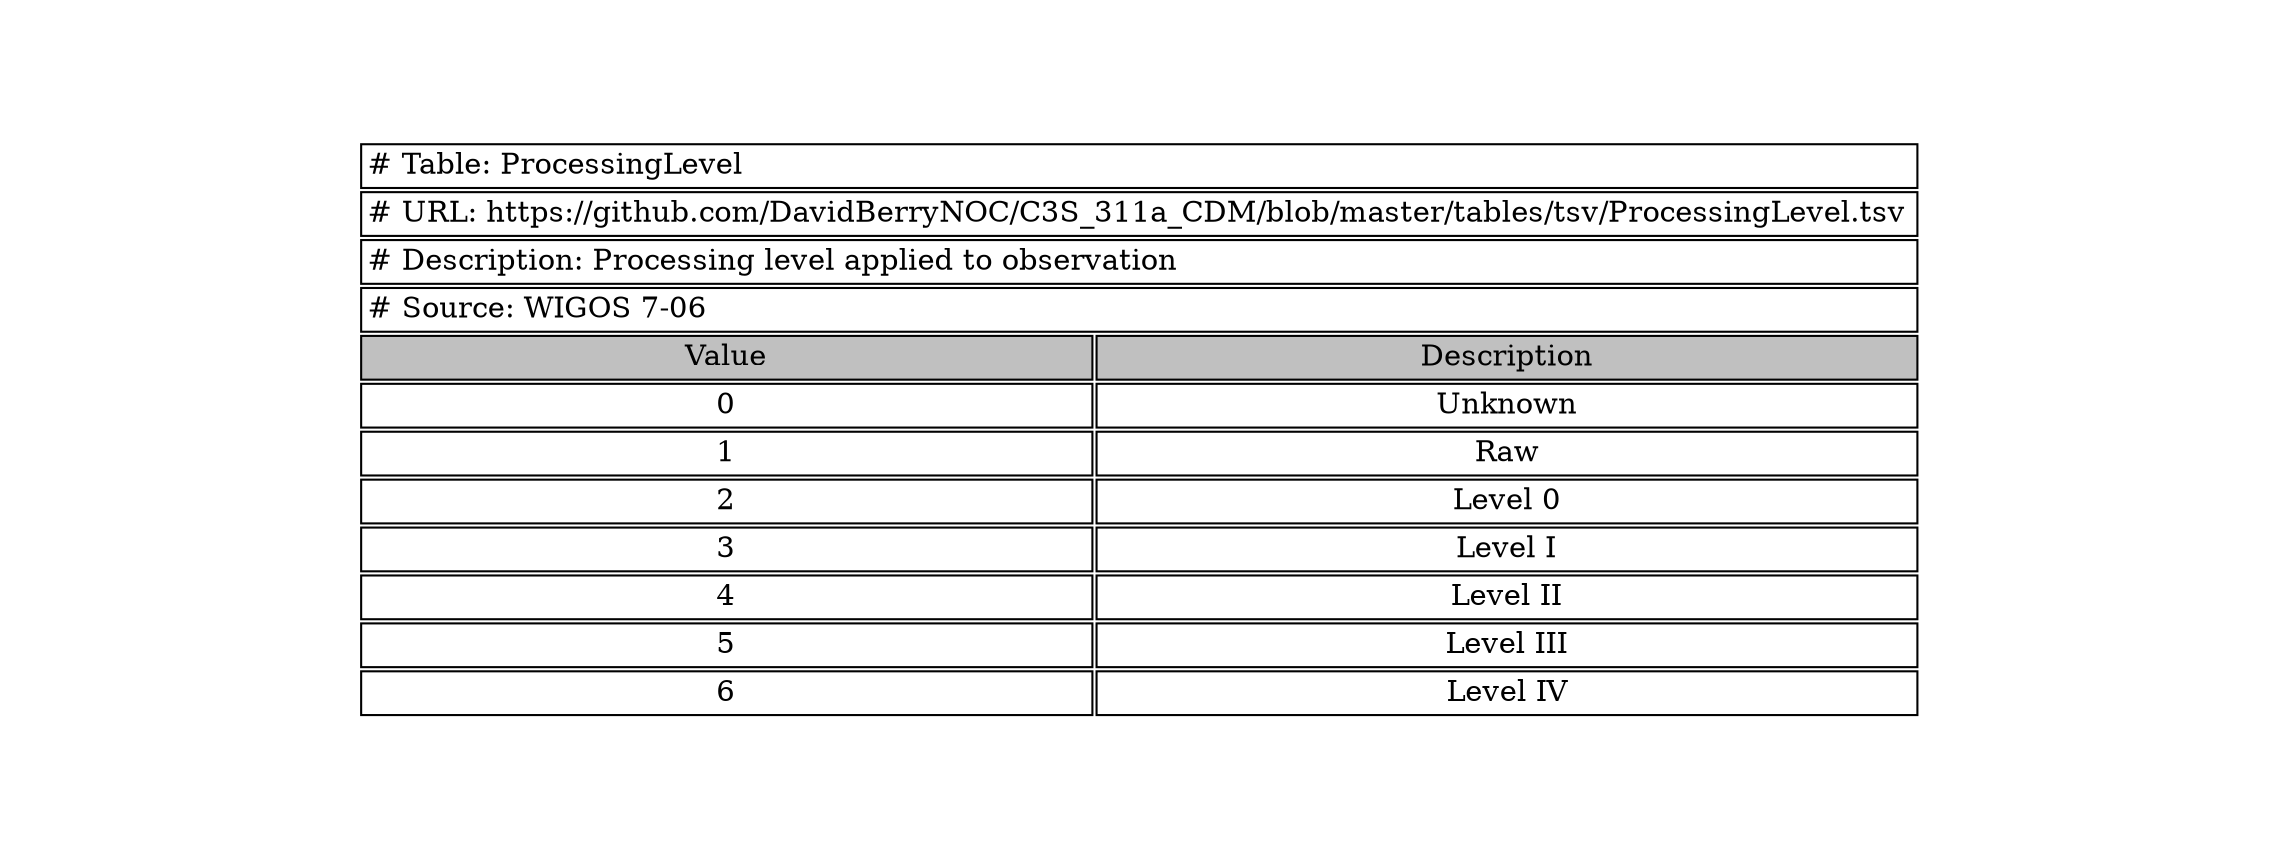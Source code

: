 digraph ProcessingLevel {
node [color=white]
ProcessingLevel [label=<<TABLE BORDER="0" CELLBORDER="1" CELLSPACING="2" COLOR="BLACK">
<TR><TD COLSPAN="2" ALIGN="left"># Table: ProcessingLevel</TD></TR>
<TR><TD COLSPAN="2" ALIGN="left"># URL: https://github.com/DavidBerryNOC/C3S_311a_CDM/blob/master/tables/tsv/ProcessingLevel.tsv</TD></TR>
<TR><TD ALIGN="left" COLSPAN="2"># Description: Processing level applied to observation</TD></TR>
<TR><TD ALIGN="left" COLSPAN="2"># Source: WIGOS 7-06</TD></TR>
<TR><TD BGCOLOR="GRAY">Value</TD><TD BGCOLOR="GRAY">Description</TD></TR>
<TR><TD>0</TD><TD>Unknown</TD></TR>
<TR><TD>1</TD><TD>Raw</TD></TR>
<TR><TD>2</TD><TD>Level 0</TD></TR>
<TR><TD>3</TD><TD>Level I</TD></TR>
<TR><TD>4</TD><TD>Level II</TD></TR>
<TR><TD>5</TD><TD>Level III</TD></TR>
<TR><TD>6</TD><TD>Level IV</TD></TR>
</TABLE>>];
}
